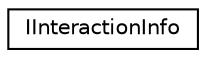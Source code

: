 digraph "Graphical Class Hierarchy"
{
 // LATEX_PDF_SIZE
  edge [fontname="Helvetica",fontsize="10",labelfontname="Helvetica",labelfontsize="10"];
  node [fontname="Helvetica",fontsize="10",shape=record];
  rankdir="LR";
  Node0 [label="IInteractionInfo",height=0.2,width=0.4,color="black", fillcolor="white", style="filled",URL="$class_i_interaction_info.html",tooltip=" "];
}
